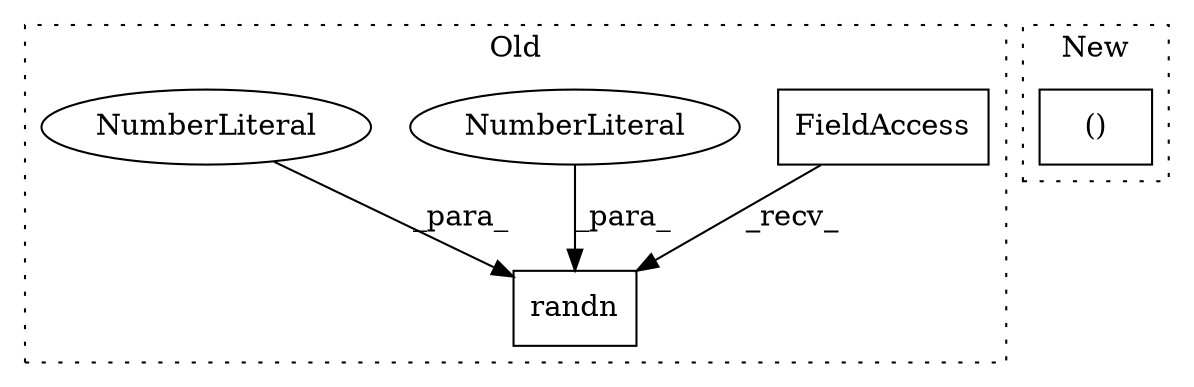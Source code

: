 digraph G {
subgraph cluster0 {
1 [label="randn" a="32" s="8147,8157" l="6,1" shape="box"];
3 [label="FieldAccess" a="22" s="8134" l="12" shape="box"];
4 [label="NumberLiteral" a="34" s="8156" l="1" shape="ellipse"];
5 [label="NumberLiteral" a="34" s="8153" l="2" shape="ellipse"];
label = "Old";
style="dotted";
}
subgraph cluster1 {
2 [label="()" a="106" s="8615" l="15" shape="box"];
label = "New";
style="dotted";
}
3 -> 1 [label="_recv_"];
4 -> 1 [label="_para_"];
5 -> 1 [label="_para_"];
}